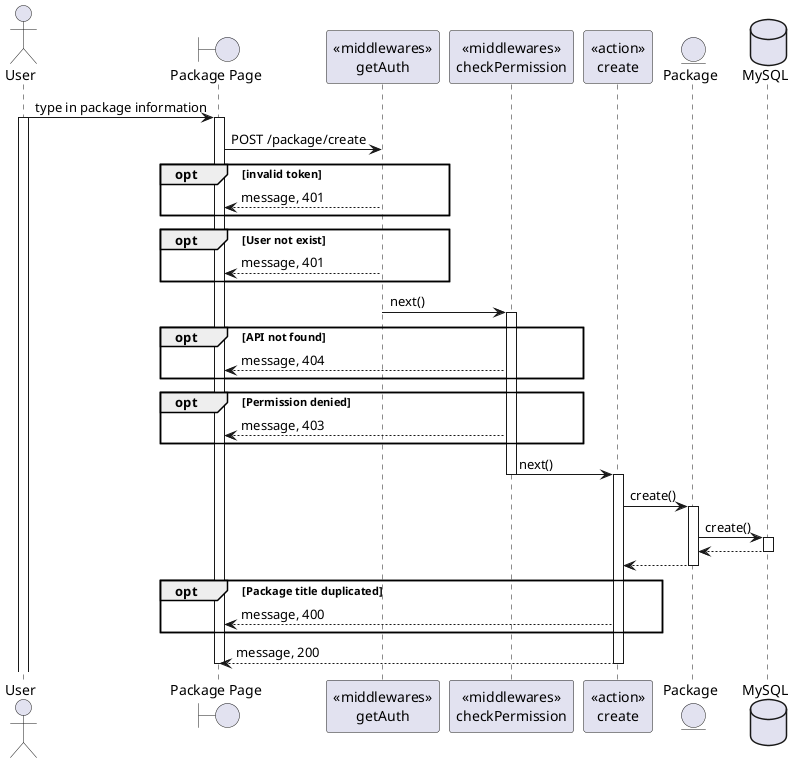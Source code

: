 @startuml
actor User
boundary "Package Page" as Client
participant "<<middlewares>>\ngetAuth" as mid1
participant "<<middlewares>>\ncheckPermission" as mid2
participant "<<action>>\ncreate" as Controller
entity "Package" as Model
database "MySQL" as DB

User -> Client: type in package information
activate User
activate Client
Client -> mid1: POST /package/create
opt invalid token
    mid1 --> Client: message, 401
end
opt User not exist
    mid1 --> Client: message, 401
end
mid1 -> mid2: next()
deactivate mid1
activate mid2
opt API not found
    mid2 --> Client: message, 404
end
opt Permission denied
    mid2 --> Client: message, 403
end
mid2 -> Controller: next()
deactivate mid2
activate Controller
Controller -> Model: create()
activate Model
Model -> DB: create()
activate DB
DB --> Model
deactivate DB
Model --> Controller
deactivate Model
opt Package title duplicated
Controller --> Client: message, 400
end
Controller --> Client: message, 200
deactivate Controller







deactivate Client

@enduml
